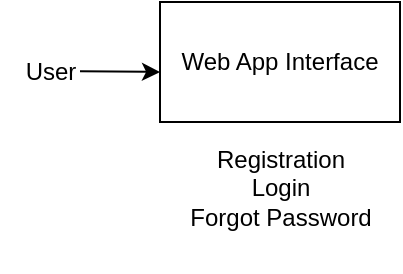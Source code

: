 <mxfile version="21.3.3" type="github">
  <diagram name="Page-1" id="2YBvvXClWsGukQMizWep">
    <mxGraphModel dx="994" dy="538" grid="1" gridSize="10" guides="1" tooltips="1" connect="1" arrows="1" fold="1" page="1" pageScale="1" pageWidth="850" pageHeight="1100" math="0" shadow="0">
      <root>
        <mxCell id="0" />
        <mxCell id="1" parent="0" />
        <mxCell id="_VE5QZipBekw-OrBoyfd-1" value="User" style="text;html=1;align=center;verticalAlign=middle;resizable=0;points=[];autosize=1;strokeColor=none;fillColor=none;" vertex="1" parent="1">
          <mxGeometry y="220" width="50" height="30" as="geometry" />
        </mxCell>
        <mxCell id="_VE5QZipBekw-OrBoyfd-6" value="" style="endArrow=classic;html=1;rounded=0;" edge="1" parent="1">
          <mxGeometry width="50" height="50" relative="1" as="geometry">
            <mxPoint x="40" y="234.6" as="sourcePoint" />
            <mxPoint x="80" y="235" as="targetPoint" />
          </mxGeometry>
        </mxCell>
        <mxCell id="_VE5QZipBekw-OrBoyfd-7" value="&lt;div&gt;Web App Interface&lt;/div&gt;" style="rounded=0;whiteSpace=wrap;html=1;" vertex="1" parent="1">
          <mxGeometry x="80" y="200" width="120" height="60" as="geometry" />
        </mxCell>
        <mxCell id="_VE5QZipBekw-OrBoyfd-8" value="&lt;div&gt;Registration&lt;/div&gt;&lt;div&gt;Login&lt;/div&gt;&lt;div&gt;Forgot Password&lt;/div&gt;&lt;div&gt;&lt;br&gt;&lt;/div&gt;" style="text;html=1;align=center;verticalAlign=middle;resizable=0;points=[];autosize=1;strokeColor=none;fillColor=none;" vertex="1" parent="1">
          <mxGeometry x="85" y="265" width="110" height="70" as="geometry" />
        </mxCell>
      </root>
    </mxGraphModel>
  </diagram>
</mxfile>
